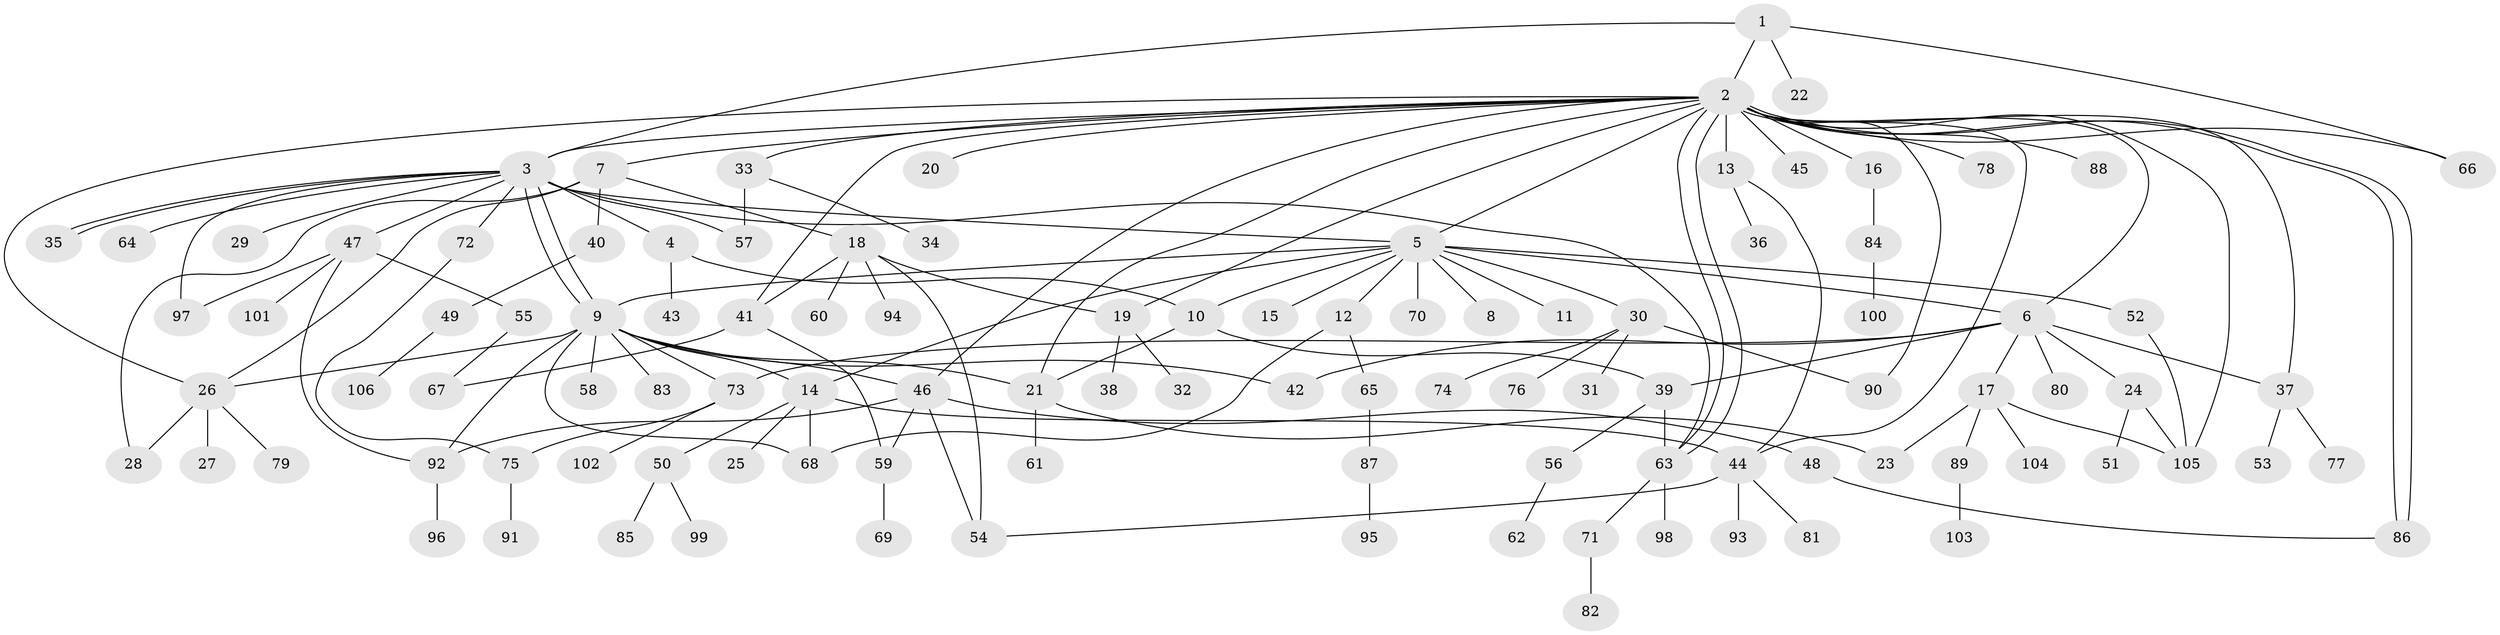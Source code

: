 // coarse degree distribution, {23: 0.012987012987012988, 14: 0.012987012987012988, 3: 0.09090909090909091, 12: 0.025974025974025976, 8: 0.012987012987012988, 4: 0.12987012987012986, 1: 0.45454545454545453, 6: 0.025974025974025976, 5: 0.06493506493506493, 2: 0.16883116883116883}
// Generated by graph-tools (version 1.1) at 2025/41/03/06/25 10:41:45]
// undirected, 106 vertices, 149 edges
graph export_dot {
graph [start="1"]
  node [color=gray90,style=filled];
  1;
  2;
  3;
  4;
  5;
  6;
  7;
  8;
  9;
  10;
  11;
  12;
  13;
  14;
  15;
  16;
  17;
  18;
  19;
  20;
  21;
  22;
  23;
  24;
  25;
  26;
  27;
  28;
  29;
  30;
  31;
  32;
  33;
  34;
  35;
  36;
  37;
  38;
  39;
  40;
  41;
  42;
  43;
  44;
  45;
  46;
  47;
  48;
  49;
  50;
  51;
  52;
  53;
  54;
  55;
  56;
  57;
  58;
  59;
  60;
  61;
  62;
  63;
  64;
  65;
  66;
  67;
  68;
  69;
  70;
  71;
  72;
  73;
  74;
  75;
  76;
  77;
  78;
  79;
  80;
  81;
  82;
  83;
  84;
  85;
  86;
  87;
  88;
  89;
  90;
  91;
  92;
  93;
  94;
  95;
  96;
  97;
  98;
  99;
  100;
  101;
  102;
  103;
  104;
  105;
  106;
  1 -- 2;
  1 -- 3;
  1 -- 22;
  1 -- 66;
  2 -- 3;
  2 -- 5;
  2 -- 6;
  2 -- 7;
  2 -- 13;
  2 -- 16;
  2 -- 19;
  2 -- 20;
  2 -- 21;
  2 -- 26;
  2 -- 33;
  2 -- 37;
  2 -- 41;
  2 -- 44;
  2 -- 45;
  2 -- 46;
  2 -- 63;
  2 -- 63;
  2 -- 66;
  2 -- 78;
  2 -- 86;
  2 -- 86;
  2 -- 88;
  2 -- 90;
  2 -- 105;
  3 -- 4;
  3 -- 5;
  3 -- 9;
  3 -- 9;
  3 -- 29;
  3 -- 35;
  3 -- 35;
  3 -- 47;
  3 -- 57;
  3 -- 63;
  3 -- 64;
  3 -- 72;
  3 -- 97;
  4 -- 10;
  4 -- 43;
  5 -- 6;
  5 -- 8;
  5 -- 9;
  5 -- 10;
  5 -- 11;
  5 -- 12;
  5 -- 14;
  5 -- 15;
  5 -- 30;
  5 -- 52;
  5 -- 70;
  6 -- 17;
  6 -- 24;
  6 -- 37;
  6 -- 39;
  6 -- 42;
  6 -- 73;
  6 -- 80;
  7 -- 18;
  7 -- 26;
  7 -- 28;
  7 -- 40;
  9 -- 14;
  9 -- 21;
  9 -- 26;
  9 -- 42;
  9 -- 46;
  9 -- 58;
  9 -- 68;
  9 -- 73;
  9 -- 83;
  9 -- 92;
  10 -- 21;
  10 -- 39;
  12 -- 65;
  12 -- 68;
  13 -- 36;
  13 -- 44;
  14 -- 25;
  14 -- 44;
  14 -- 50;
  14 -- 68;
  16 -- 84;
  17 -- 23;
  17 -- 89;
  17 -- 104;
  17 -- 105;
  18 -- 19;
  18 -- 41;
  18 -- 54;
  18 -- 60;
  18 -- 94;
  19 -- 32;
  19 -- 38;
  21 -- 23;
  21 -- 61;
  24 -- 51;
  24 -- 105;
  26 -- 27;
  26 -- 28;
  26 -- 79;
  30 -- 31;
  30 -- 74;
  30 -- 76;
  30 -- 90;
  33 -- 34;
  33 -- 57;
  37 -- 53;
  37 -- 77;
  39 -- 56;
  39 -- 63;
  40 -- 49;
  41 -- 59;
  41 -- 67;
  44 -- 54;
  44 -- 81;
  44 -- 93;
  46 -- 48;
  46 -- 54;
  46 -- 59;
  46 -- 92;
  47 -- 55;
  47 -- 92;
  47 -- 97;
  47 -- 101;
  48 -- 86;
  49 -- 106;
  50 -- 85;
  50 -- 99;
  52 -- 105;
  55 -- 67;
  56 -- 62;
  59 -- 69;
  63 -- 71;
  63 -- 98;
  65 -- 87;
  71 -- 82;
  72 -- 75;
  73 -- 75;
  73 -- 102;
  75 -- 91;
  84 -- 100;
  87 -- 95;
  89 -- 103;
  92 -- 96;
}
